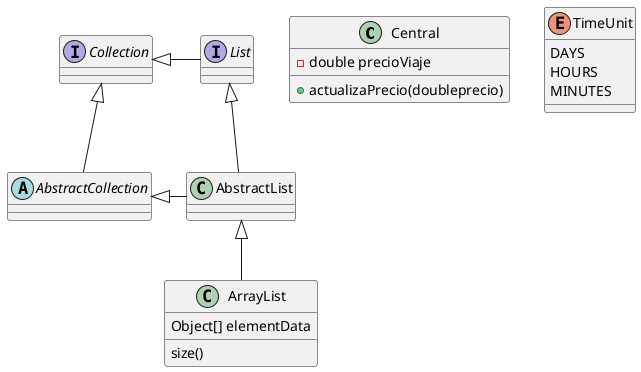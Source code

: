 @startuml
'https://plantuml.com/class-diagram

class Central{
-double precioViaje
+actualizaPrecio(doubleprecio)

}
abstract AbstractCollection
interface List
interface Collection

List <|-- AbstractList
Collection <|-- AbstractCollection

Collection <|- List
AbstractCollection <|- AbstractList
AbstractList <|-- ArrayList

class ArrayList {
Object[] elementData
size()
}

enum TimeUnit {
DAYS
HOURS
MINUTES
}

@enduml